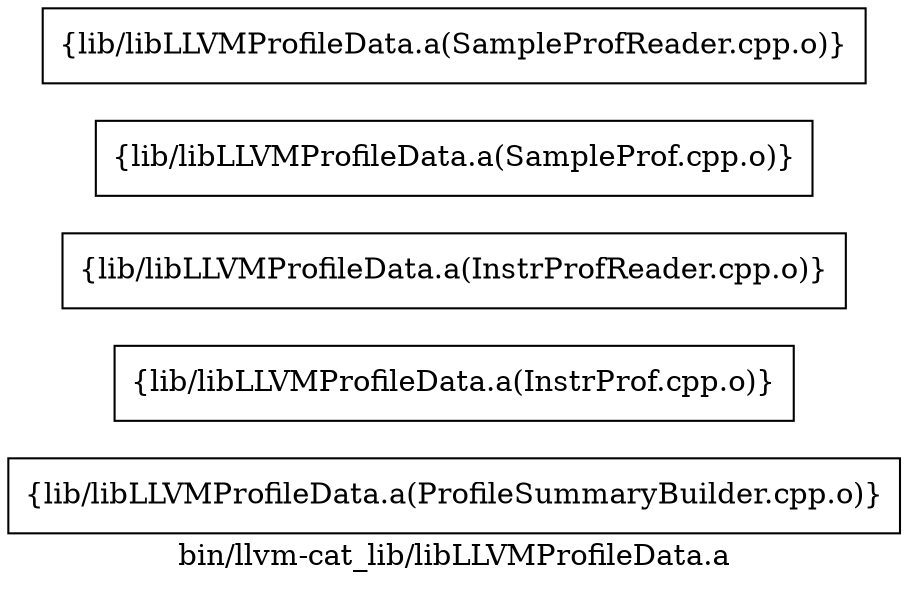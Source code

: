 digraph "bin/llvm-cat_lib/libLLVMProfileData.a" {
	label="bin/llvm-cat_lib/libLLVMProfileData.a";
	rankdir=LR;

	Node0x55adaf423518 [shape=record,shape=box,group=0,label="{lib/libLLVMProfileData.a(ProfileSummaryBuilder.cpp.o)}"];
	Node0x55adaf426c18 [shape=record,shape=box,group=0,label="{lib/libLLVMProfileData.a(InstrProf.cpp.o)}"];
	Node0x55adaf425c28 [shape=record,shape=box,group=0,label="{lib/libLLVMProfileData.a(InstrProfReader.cpp.o)}"];
	Node0x55adaf4239c8 [shape=record,shape=box,group=0,label="{lib/libLLVMProfileData.a(SampleProf.cpp.o)}"];
	Node0x55adaf423c48 [shape=record,shape=box,group=0,label="{lib/libLLVMProfileData.a(SampleProfReader.cpp.o)}"];
}
